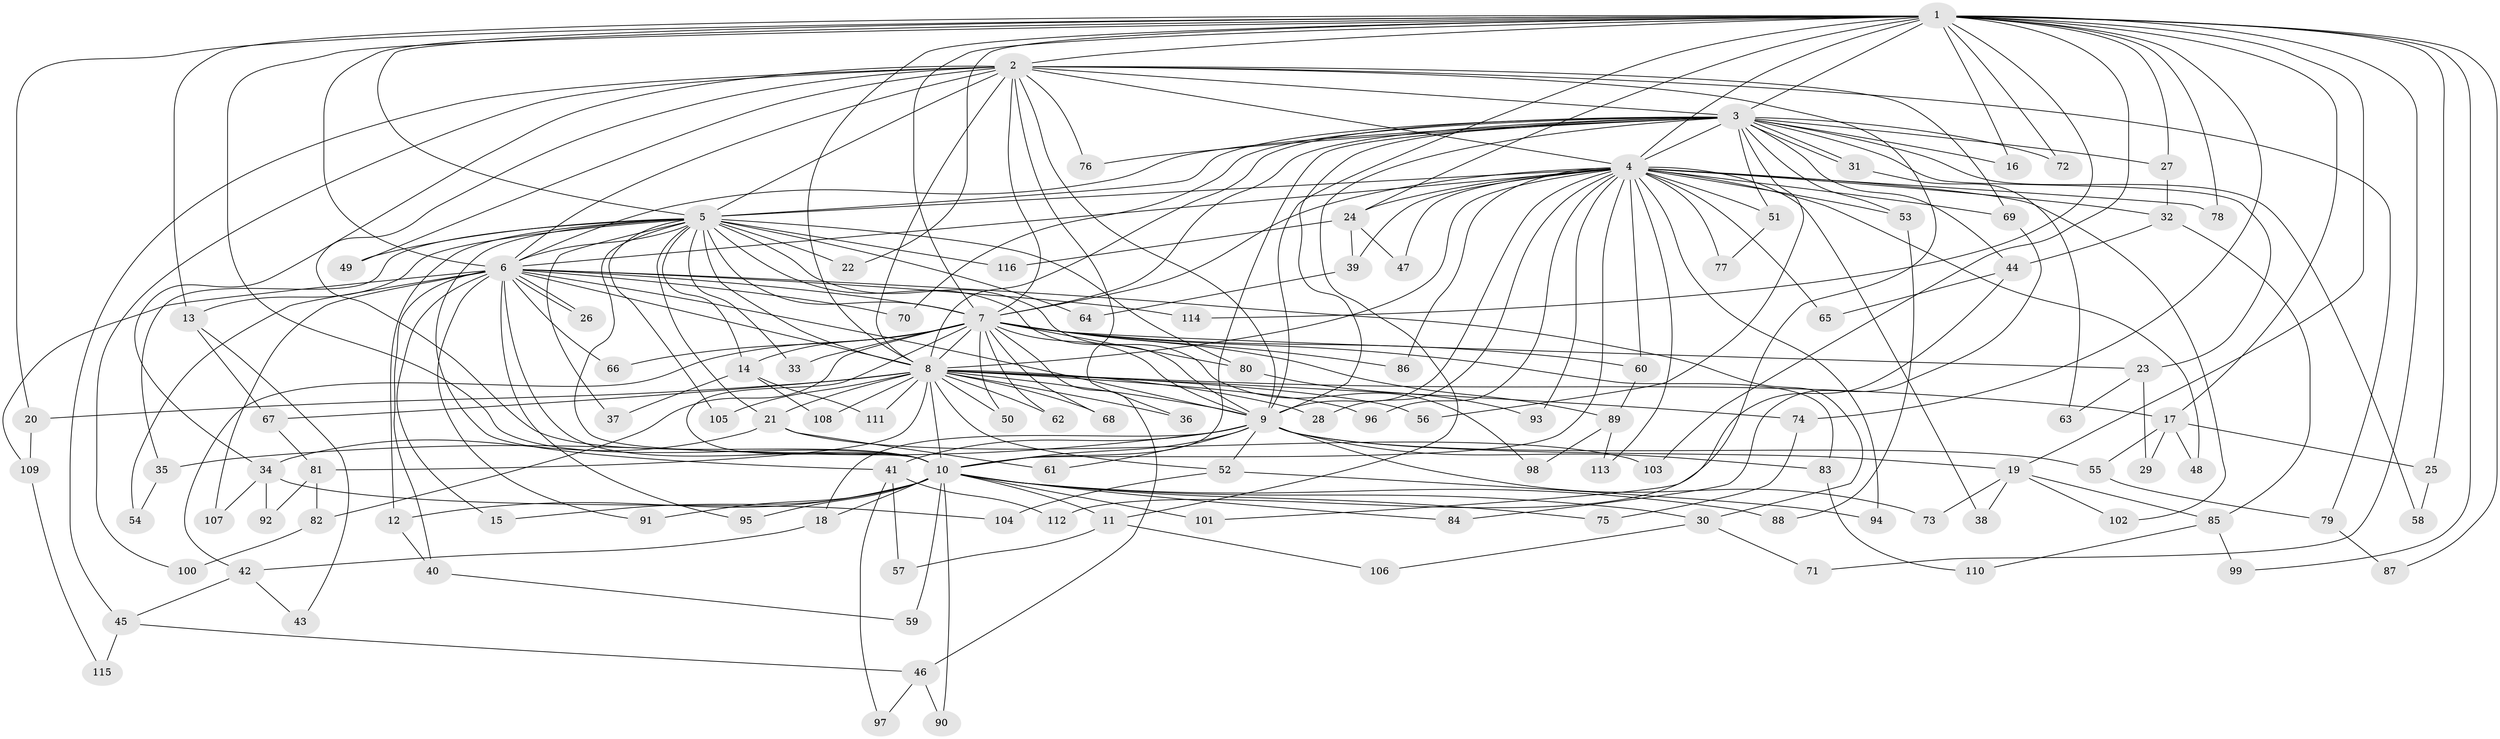 // coarse degree distribution, {26: 0.014492753623188406, 41: 0.014492753623188406, 15: 0.014492753623188406, 20: 0.014492753623188406, 1: 0.15942028985507245, 2: 0.5797101449275363, 5: 0.028985507246376812, 4: 0.057971014492753624, 3: 0.08695652173913043, 7: 0.014492753623188406, 6: 0.014492753623188406}
// Generated by graph-tools (version 1.1) at 2025/47/03/04/25 21:47:34]
// undirected, 116 vertices, 257 edges
graph export_dot {
graph [start="1"]
  node [color=gray90,style=filled];
  1;
  2;
  3;
  4;
  5;
  6;
  7;
  8;
  9;
  10;
  11;
  12;
  13;
  14;
  15;
  16;
  17;
  18;
  19;
  20;
  21;
  22;
  23;
  24;
  25;
  26;
  27;
  28;
  29;
  30;
  31;
  32;
  33;
  34;
  35;
  36;
  37;
  38;
  39;
  40;
  41;
  42;
  43;
  44;
  45;
  46;
  47;
  48;
  49;
  50;
  51;
  52;
  53;
  54;
  55;
  56;
  57;
  58;
  59;
  60;
  61;
  62;
  63;
  64;
  65;
  66;
  67;
  68;
  69;
  70;
  71;
  72;
  73;
  74;
  75;
  76;
  77;
  78;
  79;
  80;
  81;
  82;
  83;
  84;
  85;
  86;
  87;
  88;
  89;
  90;
  91;
  92;
  93;
  94;
  95;
  96;
  97;
  98;
  99;
  100;
  101;
  102;
  103;
  104;
  105;
  106;
  107;
  108;
  109;
  110;
  111;
  112;
  113;
  114;
  115;
  116;
  1 -- 2;
  1 -- 3;
  1 -- 4;
  1 -- 5;
  1 -- 6;
  1 -- 7;
  1 -- 8;
  1 -- 9;
  1 -- 10;
  1 -- 13;
  1 -- 16;
  1 -- 17;
  1 -- 19;
  1 -- 20;
  1 -- 22;
  1 -- 24;
  1 -- 25;
  1 -- 27;
  1 -- 71;
  1 -- 72;
  1 -- 74;
  1 -- 78;
  1 -- 87;
  1 -- 99;
  1 -- 103;
  1 -- 114;
  2 -- 3;
  2 -- 4;
  2 -- 5;
  2 -- 6;
  2 -- 7;
  2 -- 8;
  2 -- 9;
  2 -- 10;
  2 -- 34;
  2 -- 36;
  2 -- 45;
  2 -- 49;
  2 -- 69;
  2 -- 76;
  2 -- 79;
  2 -- 100;
  2 -- 101;
  3 -- 4;
  3 -- 5;
  3 -- 6;
  3 -- 7;
  3 -- 8;
  3 -- 9;
  3 -- 10;
  3 -- 11;
  3 -- 16;
  3 -- 23;
  3 -- 27;
  3 -- 31;
  3 -- 31;
  3 -- 44;
  3 -- 51;
  3 -- 53;
  3 -- 56;
  3 -- 58;
  3 -- 70;
  3 -- 72;
  3 -- 76;
  4 -- 5;
  4 -- 6;
  4 -- 7;
  4 -- 8;
  4 -- 9;
  4 -- 10;
  4 -- 24;
  4 -- 28;
  4 -- 32;
  4 -- 38;
  4 -- 39;
  4 -- 47;
  4 -- 48;
  4 -- 51;
  4 -- 53;
  4 -- 60;
  4 -- 65;
  4 -- 69;
  4 -- 77;
  4 -- 78;
  4 -- 86;
  4 -- 93;
  4 -- 94;
  4 -- 96;
  4 -- 102;
  4 -- 113;
  5 -- 6;
  5 -- 7;
  5 -- 8;
  5 -- 9;
  5 -- 10;
  5 -- 12;
  5 -- 13;
  5 -- 14;
  5 -- 21;
  5 -- 22;
  5 -- 33;
  5 -- 35;
  5 -- 37;
  5 -- 41;
  5 -- 49;
  5 -- 64;
  5 -- 80;
  5 -- 98;
  5 -- 105;
  5 -- 116;
  6 -- 7;
  6 -- 8;
  6 -- 9;
  6 -- 10;
  6 -- 15;
  6 -- 26;
  6 -- 26;
  6 -- 30;
  6 -- 40;
  6 -- 54;
  6 -- 66;
  6 -- 70;
  6 -- 91;
  6 -- 95;
  6 -- 107;
  6 -- 109;
  6 -- 114;
  7 -- 8;
  7 -- 9;
  7 -- 10;
  7 -- 14;
  7 -- 23;
  7 -- 33;
  7 -- 42;
  7 -- 46;
  7 -- 50;
  7 -- 60;
  7 -- 62;
  7 -- 66;
  7 -- 68;
  7 -- 80;
  7 -- 82;
  7 -- 83;
  7 -- 86;
  7 -- 89;
  8 -- 9;
  8 -- 10;
  8 -- 17;
  8 -- 20;
  8 -- 21;
  8 -- 28;
  8 -- 36;
  8 -- 50;
  8 -- 52;
  8 -- 56;
  8 -- 62;
  8 -- 67;
  8 -- 68;
  8 -- 74;
  8 -- 81;
  8 -- 96;
  8 -- 105;
  8 -- 108;
  8 -- 111;
  9 -- 10;
  9 -- 18;
  9 -- 19;
  9 -- 35;
  9 -- 41;
  9 -- 52;
  9 -- 55;
  9 -- 61;
  9 -- 73;
  9 -- 83;
  10 -- 11;
  10 -- 12;
  10 -- 15;
  10 -- 18;
  10 -- 30;
  10 -- 59;
  10 -- 75;
  10 -- 84;
  10 -- 88;
  10 -- 90;
  10 -- 91;
  10 -- 95;
  10 -- 101;
  11 -- 57;
  11 -- 106;
  12 -- 40;
  13 -- 43;
  13 -- 67;
  14 -- 37;
  14 -- 108;
  14 -- 111;
  17 -- 25;
  17 -- 29;
  17 -- 48;
  17 -- 55;
  18 -- 42;
  19 -- 38;
  19 -- 73;
  19 -- 85;
  19 -- 102;
  20 -- 109;
  21 -- 34;
  21 -- 61;
  21 -- 103;
  23 -- 29;
  23 -- 63;
  24 -- 39;
  24 -- 47;
  24 -- 116;
  25 -- 58;
  27 -- 32;
  30 -- 71;
  30 -- 106;
  31 -- 63;
  32 -- 44;
  32 -- 85;
  34 -- 92;
  34 -- 104;
  34 -- 107;
  35 -- 54;
  39 -- 64;
  40 -- 59;
  41 -- 57;
  41 -- 97;
  41 -- 112;
  42 -- 43;
  42 -- 45;
  44 -- 65;
  44 -- 112;
  45 -- 46;
  45 -- 115;
  46 -- 90;
  46 -- 97;
  51 -- 77;
  52 -- 94;
  52 -- 104;
  53 -- 88;
  55 -- 79;
  60 -- 89;
  67 -- 81;
  69 -- 84;
  74 -- 75;
  79 -- 87;
  80 -- 93;
  81 -- 82;
  81 -- 92;
  82 -- 100;
  83 -- 110;
  85 -- 99;
  85 -- 110;
  89 -- 98;
  89 -- 113;
  109 -- 115;
}
